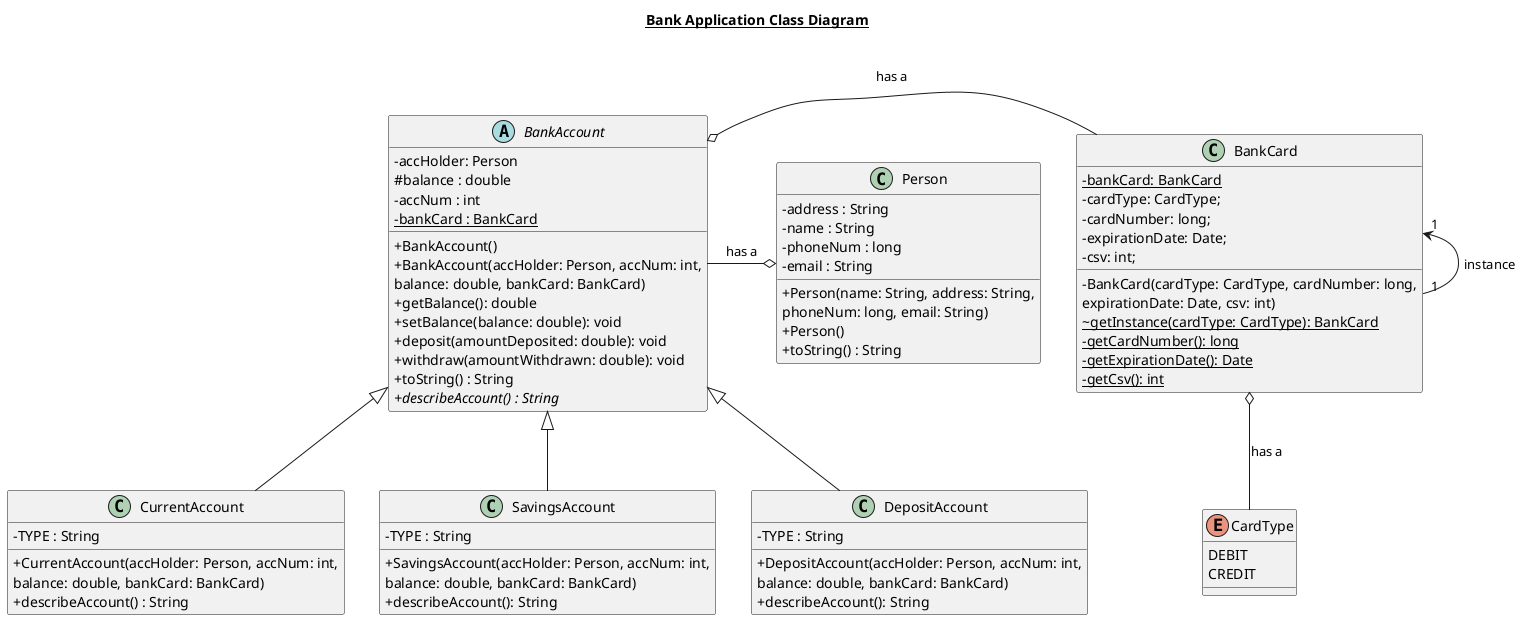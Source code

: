 @startuml
skinparam classAttributeIconSize 0


title __Bank Application Class Diagram__\n

abstract class BankAccount {
    - accHolder: Person
    # balance : double
    - accNum : int
    - {static} bankCard : BankCard
    + BankAccount()
    + BankAccount(accHolder: Person, accNum: int,
    balance: double, bankCard: BankCard)
    + getBalance(): double
    + setBalance(balance: double): void
    + deposit(amountDeposited: double): void
    + withdraw(amountWithdrawn: double): void
    + toString() : String
    {abstract} + describeAccount() : String
 }

 class CurrentAccount {
    - TYPE : String
    + CurrentAccount(accHolder: Person, accNum: int,
    balance: double, bankCard: BankCard)
    + describeAccount() : String
 }

 class Person {
    - address : String
    - name : String
    - phoneNum : long
    - email : String
    + Person(name: String, address: String,
    phoneNum: long, email: String)
    + Person()
    + toString() : String
 }

 class SavingsAccount {
    - TYPE : String
    + SavingsAccount(accHolder: Person, accNum: int,
    balance: double, bankCard: BankCard)
    + describeAccount(): String
 }

 class DepositAccount {
    - TYPE : String
    + DepositAccount(accHolder: Person, accNum: int,
    balance: double, bankCard: BankCard)
    + describeAccount(): String
 }

 class BankCard {
     - {static} bankCard: BankCard
     - cardType: CardType;
     - cardNumber: long;
     - expirationDate: Date;
     - csv: int;
     - BankCard(cardType: CardType, cardNumber: long,
     expirationDate: Date, csv: int)
     ~ {static} getInstance(cardType: CardType): BankCard
     - {static} getCardNumber(): long
     - {static} getExpirationDate(): Date
     - {static} getCsv(): int
 }

enum CardType {
  DEBIT
  CREDIT
}

  BankAccount -right-o Person : has a
  BankAccount o-right- BankCard : has a
  BankCard o-down- CardType : has a
  CurrentAccount -up-|> BankAccount
  SavingsAccount -up-|> BankAccount
  DepositAccount -up-|> BankAccount
  BankCard "1" -up-> "1" BankCard: instance

@enduml
